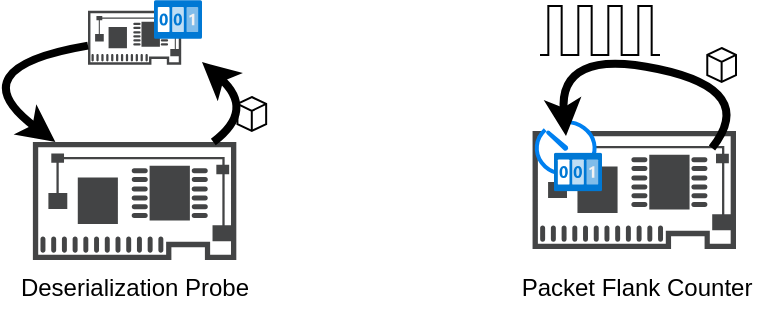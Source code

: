 <mxfile>
    <diagram id="jSQ_Zl83mbZfmZJFPCR8" name="Page-1">
        <mxGraphModel dx="415" dy="704" grid="1" gridSize="10" guides="1" tooltips="1" connect="1" arrows="1" fold="1" page="1" pageScale="1" pageWidth="827" pageHeight="1169" math="0" shadow="0">
            <root>
                <mxCell id="0"/>
                <mxCell id="1" parent="0"/>
                <mxCell id="11" value="" style="sketch=0;pointerEvents=1;shadow=0;dashed=0;html=1;strokeColor=none;fillColor=#434445;aspect=fixed;labelPosition=center;verticalLabelPosition=bottom;verticalAlign=top;align=center;outlineConnect=0;shape=mxgraph.vvd.physical_network_adapter;" parent="1" vertex="1">
                    <mxGeometry x="368.44" y="307" width="101.72" height="59" as="geometry"/>
                </mxCell>
                <mxCell id="13" value="" style="sketch=0;pointerEvents=1;shadow=0;dashed=0;html=1;strokeColor=none;fillColor=#434445;aspect=fixed;labelPosition=center;verticalLabelPosition=bottom;verticalAlign=top;align=center;outlineConnect=0;shape=mxgraph.vvd.physical_network_adapter;" parent="1" vertex="1">
                    <mxGeometry x="396" y="241.37" width="46.6" height="27.03" as="geometry"/>
                </mxCell>
                <mxCell id="14" value="" style="endArrow=none;startArrow=classic;html=1;strokeWidth=4;curved=1;endFill=0;" parent="1" source="11" target="13" edge="1">
                    <mxGeometry width="50" height="50" relative="1" as="geometry">
                        <mxPoint x="420" y="351" as="sourcePoint"/>
                        <mxPoint x="420" y="271" as="targetPoint"/>
                        <Array as="points">
                            <mxPoint x="330" y="270"/>
                        </Array>
                    </mxGeometry>
                </mxCell>
                <mxCell id="15" value="" style="aspect=fixed;html=1;points=[];align=center;image;fontSize=12;image=img/lib/azure2/general/Counter.svg;" parent="1" vertex="1">
                    <mxGeometry x="429" y="236.0" width="24" height="19.5" as="geometry"/>
                </mxCell>
                <mxCell id="16" value="" style="whiteSpace=wrap;html=1;shape=mxgraph.basic.isocube;isoAngle=15;gradientColor=none;" parent="1" vertex="1">
                    <mxGeometry x="470.72" y="284.5" width="14.36" height="17" as="geometry"/>
                </mxCell>
                <mxCell id="18" value="" style="endArrow=classic;startArrow=none;html=1;strokeWidth=4;curved=1;startFill=0;" parent="1" source="11" edge="1">
                    <mxGeometry width="50" height="50" relative="1" as="geometry">
                        <mxPoint x="442.224" y="321" as="sourcePoint"/>
                        <mxPoint x="453" y="267.028" as="targetPoint"/>
                        <Array as="points">
                            <mxPoint x="480" y="291"/>
                        </Array>
                    </mxGeometry>
                </mxCell>
                <mxCell id="19" value="" style="sketch=0;pointerEvents=1;shadow=0;dashed=0;html=1;strokeColor=none;fillColor=#434445;aspect=fixed;labelPosition=center;verticalLabelPosition=bottom;verticalAlign=top;align=center;outlineConnect=0;shape=mxgraph.vvd.physical_network_adapter;" parent="1" vertex="1">
                    <mxGeometry x="618.28" y="301.5" width="101.72" height="59" as="geometry"/>
                </mxCell>
                <mxCell id="23" value="" style="whiteSpace=wrap;html=1;shape=mxgraph.basic.isocube;isoAngle=15;gradientColor=none;" parent="1" vertex="1">
                    <mxGeometry x="705.64" y="260" width="14.36" height="17" as="geometry"/>
                </mxCell>
                <mxCell id="26" value="" style="group" parent="1" vertex="1" connectable="0">
                    <mxGeometry x="619" y="297" width="34" height="34.75" as="geometry"/>
                </mxCell>
                <mxCell id="25" value="" style="html=1;verticalLabelPosition=bottom;align=center;labelBackgroundColor=#ffffff;verticalAlign=top;strokeWidth=2;strokeColor=#0080F0;shadow=0;dashed=0;shape=mxgraph.ios7.icons.gauge;gradientColor=none;" parent="26" vertex="1">
                    <mxGeometry width="31.4" height="27.5" as="geometry"/>
                </mxCell>
                <mxCell id="22" value="" style="aspect=fixed;html=1;points=[];align=center;image;fontSize=12;image=img/lib/azure2/general/Counter.svg;" parent="26" vertex="1">
                    <mxGeometry x="10" y="15.25" width="24" height="19.5" as="geometry"/>
                </mxCell>
                <mxCell id="28" value="Deserialization Probe" style="text;html=1;align=center;verticalAlign=middle;resizable=0;points=[];autosize=1;strokeColor=none;fillColor=none;" parent="1" vertex="1">
                    <mxGeometry x="354.3" y="370" width="130" height="20" as="geometry"/>
                </mxCell>
                <mxCell id="29" value="Packet Flank Counter" style="text;html=1;align=center;verticalAlign=middle;resizable=0;points=[];autosize=1;strokeColor=none;fillColor=none;" parent="1" vertex="1">
                    <mxGeometry x="605" y="370" width="130" height="20" as="geometry"/>
                </mxCell>
                <mxCell id="24" value="" style="endArrow=classic;startArrow=none;html=1;strokeWidth=4;curved=1;startFill=0;" parent="1" edge="1">
                    <mxGeometry width="50" height="50" relative="1" as="geometry">
                        <mxPoint x="708" y="310" as="sourcePoint"/>
                        <mxPoint x="635" y="304" as="targetPoint"/>
                        <Array as="points">
                            <mxPoint x="731" y="281"/>
                            <mxPoint x="631" y="260"/>
                        </Array>
                    </mxGeometry>
                </mxCell>
                <mxCell id="33" value="" style="pointerEvents=1;verticalLabelPosition=bottom;shadow=0;dashed=0;align=center;html=1;verticalAlign=top;shape=mxgraph.electrical.waveforms.pulse_1;fontFamily=Lucida Console;fontSize=30;" parent="1" vertex="1">
                    <mxGeometry x="667" y="239" width="15" height="24.5" as="geometry"/>
                </mxCell>
                <mxCell id="34" value="" style="pointerEvents=1;verticalLabelPosition=bottom;shadow=0;dashed=0;align=center;html=1;verticalAlign=top;shape=mxgraph.electrical.waveforms.pulse_1;fontFamily=Lucida Console;fontSize=30;" parent="1" vertex="1">
                    <mxGeometry x="652" y="239" width="15" height="24.5" as="geometry"/>
                </mxCell>
                <mxCell id="35" value="" style="pointerEvents=1;verticalLabelPosition=bottom;shadow=0;dashed=0;align=center;html=1;verticalAlign=top;shape=mxgraph.electrical.waveforms.pulse_1;fontFamily=Lucida Console;fontSize=30;" parent="1" vertex="1">
                    <mxGeometry x="637" y="239" width="15" height="24.5" as="geometry"/>
                </mxCell>
                <mxCell id="36" value="" style="pointerEvents=1;verticalLabelPosition=bottom;shadow=0;dashed=0;align=center;html=1;verticalAlign=top;shape=mxgraph.electrical.waveforms.pulse_1;fontFamily=Lucida Console;fontSize=30;" parent="1" vertex="1">
                    <mxGeometry x="622" y="239" width="15" height="24.5" as="geometry"/>
                </mxCell>
            </root>
        </mxGraphModel>
    </diagram>
</mxfile>